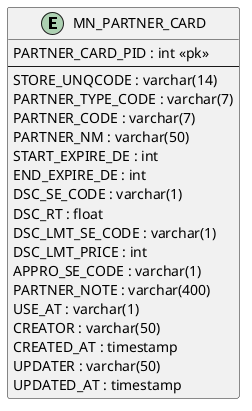 @startuml

left to right direction

entity "MN_PARTNER_CARD" as mnPartnerCard {
  PARTNER_CARD_PID : int <<pk>>
  --
  STORE_UNQCODE : varchar(14)
  PARTNER_TYPE_CODE : varchar(7)
  PARTNER_CODE : varchar(7)
  PARTNER_NM : varchar(50)
  START_EXPIRE_DE : int
  END_EXPIRE_DE : int
  DSC_SE_CODE : varchar(1)
  DSC_RT : float
  DSC_LMT_SE_CODE : varchar(1)
  DSC_LMT_PRICE : int
  APPRO_SE_CODE : varchar(1)
  PARTNER_NOTE : varchar(400)
  USE_AT : varchar(1)
  CREATOR : varchar(50)
  CREATED_AT : timestamp
  UPDATER : varchar(50)
  UPDATED_AT : timestamp
}

@enduml